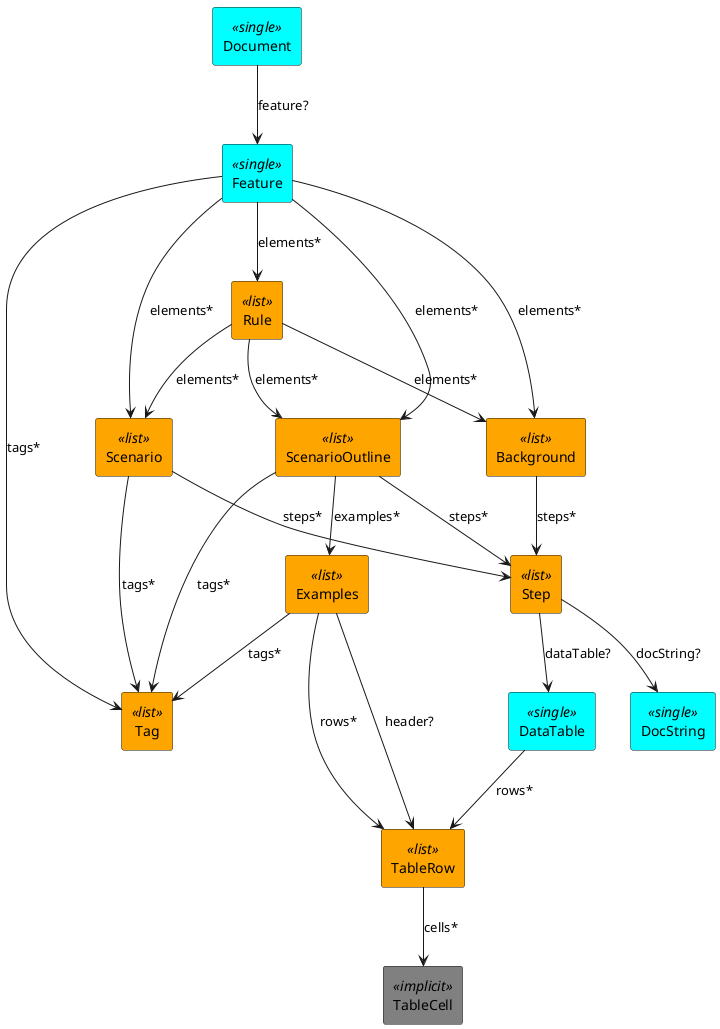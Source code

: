 @startuml
skinparam rectangle {
  BackgroundColor<<list>> orange
  BackgroundColor<<single>> aqua
  BackgroundColor<<implicit>> grey
}

rectangle Document <<single>>
rectangle Feature <<single>>
rectangle Tag <<list>>
rectangle Rule <<list>>
rectangle Scenario <<list>>
rectangle Step <<list>>
rectangle DocString <<single>>
rectangle DataTable <<single>>
rectangle TableRow <<list>>
rectangle TableCell <<implicit>>
rectangle Background <<list>>
rectangle ScenarioOutline <<list>>
rectangle Examples <<list>>

Document --> Feature : feature?
Feature --> Tag : tags*
Feature --> Rule : elements*
Feature --> Scenario : elements*
Feature --> Background : elements*
Feature --> ScenarioOutline : elements*
Rule --> Scenario : elements*
Rule --> Background : elements*
Rule --> ScenarioOutline : elements*
Scenario --> Tag : tags*
ScenarioOutline --> Tag : tags*
Scenario --> Step : steps*
Background --> Step : steps*
ScenarioOutline --> Step : steps*
Step --> DocString : docString?
Step --> DataTable : dataTable?
DataTable --> TableRow : rows*
TableRow --> TableCell : cells*
ScenarioOutline --> Examples : examples*
Examples --> Tag : tags*
Examples --> TableRow : header?
Examples --> TableRow : rows*
@enduml
